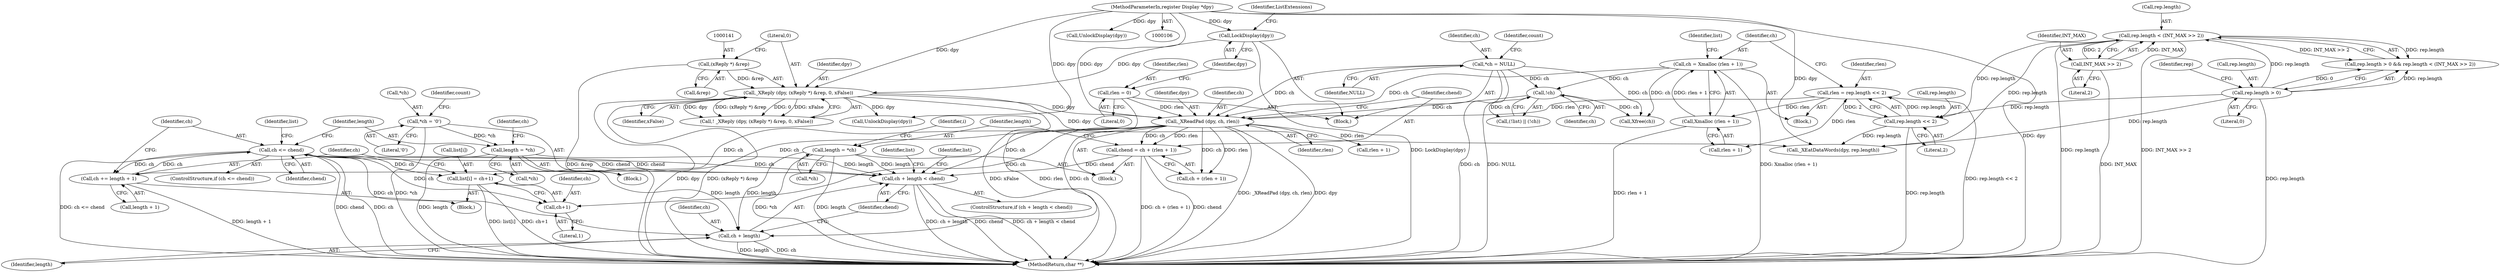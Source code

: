 digraph "1_libx11_b469da1430cdcee06e31c6251b83aede072a1ff0_1@pointer" {
"1000266" [label="(Call,ch <= chend)"];
"1000260" [label="(Call,ch += length + 1)"];
"1000266" [label="(Call,ch <= chend)"];
"1000247" [label="(Call,ch + length < chend)"];
"1000219" [label="(Call,_XReadPad (dpy, ch, rlen))"];
"1000138" [label="(Call,_XReply (dpy, (xReply *) &rep, 0, xFalse))"];
"1000131" [label="(Call,LockDisplay(dpy))"];
"1000107" [label="(MethodParameterIn,register Display *dpy)"];
"1000140" [label="(Call,(xReply *) &rep)"];
"1000116" [label="(Call,*ch = NULL)"];
"1000200" [label="(Call,!ch)"];
"1000190" [label="(Call,ch = Xmalloc (rlen + 1))"];
"1000192" [label="(Call,Xmalloc (rlen + 1))"];
"1000183" [label="(Call,rlen = rep.length << 2)"];
"1000185" [label="(Call,rep.length << 2)"];
"1000175" [label="(Call,rep.length < (INT_MAX >> 2))"];
"1000170" [label="(Call,rep.length > 0)"];
"1000179" [label="(Call,INT_MAX >> 2)"];
"1000128" [label="(Call,rlen = 0)"];
"1000230" [label="(Call,length = *ch)"];
"1000270" [label="(Call,length = *ch)"];
"1000274" [label="(Call,*ch = '\0')"];
"1000223" [label="(Call,chend = ch + (rlen + 1))"];
"1000248" [label="(Call,ch + length)"];
"1000253" [label="(Call,list[i] = ch+1)"];
"1000257" [label="(Call,ch+1)"];
"1000231" [label="(Identifier,length)"];
"1000200" [label="(Call,!ch)"];
"1000180" [label="(Identifier,INT_MAX)"];
"1000171" [label="(Call,rep.length)"];
"1000232" [label="(Call,*ch)"];
"1000177" [label="(Identifier,rep)"];
"1000191" [label="(Identifier,ch)"];
"1000262" [label="(Call,length + 1)"];
"1000134" [label="(Identifier,ListExtensions)"];
"1000257" [label="(Call,ch+1)"];
"1000290" [label="(Identifier,list)"];
"1000265" [label="(ControlStructure,if (ch <= chend))"];
"1000270" [label="(Call,length = *ch)"];
"1000253" [label="(Call,list[i] = ch+1)"];
"1000224" [label="(Identifier,chend)"];
"1000147" [label="(Call,UnlockDisplay(dpy))"];
"1000269" [label="(Block,)"];
"1000219" [label="(Call,_XReadPad (dpy, ch, rlen))"];
"1000247" [label="(Call,ch + length < chend)"];
"1000117" [label="(Identifier,ch)"];
"1000220" [label="(Identifier,dpy)"];
"1000140" [label="(Call,(xReply *) &rep)"];
"1000137" [label="(Call,! _XReply (dpy, (xReply *) &rep, 0, xFalse))"];
"1000284" [label="(Identifier,list)"];
"1000212" [label="(Call,UnlockDisplay(dpy))"];
"1000274" [label="(Call,*ch = '\0')"];
"1000130" [label="(Literal,0)"];
"1000109" [label="(Block,)"];
"1000279" [label="(Identifier,count)"];
"1000222" [label="(Identifier,rlen)"];
"1000116" [label="(Call,*ch = NULL)"];
"1000185" [label="(Call,rep.length << 2)"];
"1000227" [label="(Call,rlen + 1)"];
"1000181" [label="(Literal,2)"];
"1000170" [label="(Call,rep.length > 0)"];
"1000246" [label="(ControlStructure,if (ch + length < chend))"];
"1000255" [label="(Identifier,list)"];
"1000249" [label="(Identifier,ch)"];
"1000201" [label="(Identifier,ch)"];
"1000129" [label="(Identifier,rlen)"];
"1000192" [label="(Call,Xmalloc (rlen + 1))"];
"1000139" [label="(Identifier,dpy)"];
"1000128" [label="(Call,rlen = 0)"];
"1000276" [label="(Identifier,ch)"];
"1000190" [label="(Call,ch = Xmalloc (rlen + 1))"];
"1000261" [label="(Identifier,ch)"];
"1000122" [label="(Identifier,count)"];
"1000182" [label="(Block,)"];
"1000184" [label="(Identifier,rlen)"];
"1000107" [label="(MethodParameterIn,register Display *dpy)"];
"1000225" [label="(Call,ch + (rlen + 1))"];
"1000183" [label="(Call,rlen = rep.length << 2)"];
"1000223" [label="(Call,chend = ch + (rlen + 1))"];
"1000266" [label="(Call,ch <= chend)"];
"1000259" [label="(Literal,1)"];
"1000138" [label="(Call,_XReply (dpy, (xReply *) &rep, 0, xFalse))"];
"1000169" [label="(Call,rep.length > 0 && rep.length < (INT_MAX >> 2))"];
"1000258" [label="(Identifier,ch)"];
"1000186" [label="(Call,rep.length)"];
"1000131" [label="(Call,LockDisplay(dpy))"];
"1000236" [label="(Identifier,i)"];
"1000207" [label="(Call,_XEatDataWords(dpy, rep.length))"];
"1000260" [label="(Call,ch += length + 1)"];
"1000197" [label="(Call,(!list) || (!ch))"];
"1000250" [label="(Identifier,length)"];
"1000199" [label="(Identifier,list)"];
"1000267" [label="(Identifier,ch)"];
"1000277" [label="(Literal,'\0')"];
"1000252" [label="(Block,)"];
"1000230" [label="(Call,length = *ch)"];
"1000205" [label="(Call,Xfree(ch))"];
"1000271" [label="(Identifier,length)"];
"1000145" [label="(Identifier,xFalse)"];
"1000176" [label="(Call,rep.length)"];
"1000179" [label="(Call,INT_MAX >> 2)"];
"1000158" [label="(Block,)"];
"1000189" [label="(Literal,2)"];
"1000254" [label="(Call,list[i])"];
"1000174" [label="(Literal,0)"];
"1000221" [label="(Identifier,ch)"];
"1000272" [label="(Call,*ch)"];
"1000175" [label="(Call,rep.length < (INT_MAX >> 2))"];
"1000142" [label="(Call,&rep)"];
"1000248" [label="(Call,ch + length)"];
"1000193" [label="(Call,rlen + 1)"];
"1000293" [label="(MethodReturn,char **)"];
"1000268" [label="(Identifier,chend)"];
"1000275" [label="(Call,*ch)"];
"1000251" [label="(Identifier,chend)"];
"1000144" [label="(Literal,0)"];
"1000118" [label="(Identifier,NULL)"];
"1000132" [label="(Identifier,dpy)"];
"1000266" -> "1000265"  [label="AST: "];
"1000266" -> "1000268"  [label="CFG: "];
"1000267" -> "1000266"  [label="AST: "];
"1000268" -> "1000266"  [label="AST: "];
"1000271" -> "1000266"  [label="CFG: "];
"1000284" -> "1000266"  [label="CFG: "];
"1000266" -> "1000293"  [label="DDG: chend"];
"1000266" -> "1000293"  [label="DDG: ch"];
"1000266" -> "1000293"  [label="DDG: ch <= chend"];
"1000266" -> "1000247"  [label="DDG: ch"];
"1000266" -> "1000247"  [label="DDG: chend"];
"1000266" -> "1000248"  [label="DDG: ch"];
"1000266" -> "1000253"  [label="DDG: ch"];
"1000266" -> "1000257"  [label="DDG: ch"];
"1000266" -> "1000260"  [label="DDG: ch"];
"1000260" -> "1000266"  [label="DDG: ch"];
"1000247" -> "1000266"  [label="DDG: chend"];
"1000260" -> "1000252"  [label="AST: "];
"1000260" -> "1000262"  [label="CFG: "];
"1000261" -> "1000260"  [label="AST: "];
"1000262" -> "1000260"  [label="AST: "];
"1000267" -> "1000260"  [label="CFG: "];
"1000260" -> "1000293"  [label="DDG: length + 1"];
"1000219" -> "1000260"  [label="DDG: ch"];
"1000247" -> "1000246"  [label="AST: "];
"1000247" -> "1000251"  [label="CFG: "];
"1000248" -> "1000247"  [label="AST: "];
"1000251" -> "1000247"  [label="AST: "];
"1000255" -> "1000247"  [label="CFG: "];
"1000290" -> "1000247"  [label="CFG: "];
"1000247" -> "1000293"  [label="DDG: ch + length"];
"1000247" -> "1000293"  [label="DDG: chend"];
"1000247" -> "1000293"  [label="DDG: ch + length < chend"];
"1000219" -> "1000247"  [label="DDG: ch"];
"1000230" -> "1000247"  [label="DDG: length"];
"1000270" -> "1000247"  [label="DDG: length"];
"1000223" -> "1000247"  [label="DDG: chend"];
"1000219" -> "1000158"  [label="AST: "];
"1000219" -> "1000222"  [label="CFG: "];
"1000220" -> "1000219"  [label="AST: "];
"1000221" -> "1000219"  [label="AST: "];
"1000222" -> "1000219"  [label="AST: "];
"1000224" -> "1000219"  [label="CFG: "];
"1000219" -> "1000293"  [label="DDG: _XReadPad (dpy, ch, rlen)"];
"1000219" -> "1000293"  [label="DDG: dpy"];
"1000138" -> "1000219"  [label="DDG: dpy"];
"1000107" -> "1000219"  [label="DDG: dpy"];
"1000116" -> "1000219"  [label="DDG: ch"];
"1000200" -> "1000219"  [label="DDG: ch"];
"1000190" -> "1000219"  [label="DDG: ch"];
"1000128" -> "1000219"  [label="DDG: rlen"];
"1000183" -> "1000219"  [label="DDG: rlen"];
"1000219" -> "1000223"  [label="DDG: ch"];
"1000219" -> "1000223"  [label="DDG: rlen"];
"1000219" -> "1000225"  [label="DDG: ch"];
"1000219" -> "1000225"  [label="DDG: rlen"];
"1000219" -> "1000227"  [label="DDG: rlen"];
"1000219" -> "1000248"  [label="DDG: ch"];
"1000219" -> "1000253"  [label="DDG: ch"];
"1000219" -> "1000257"  [label="DDG: ch"];
"1000138" -> "1000137"  [label="AST: "];
"1000138" -> "1000145"  [label="CFG: "];
"1000139" -> "1000138"  [label="AST: "];
"1000140" -> "1000138"  [label="AST: "];
"1000144" -> "1000138"  [label="AST: "];
"1000145" -> "1000138"  [label="AST: "];
"1000137" -> "1000138"  [label="CFG: "];
"1000138" -> "1000293"  [label="DDG: dpy"];
"1000138" -> "1000293"  [label="DDG: (xReply *) &rep"];
"1000138" -> "1000293"  [label="DDG: xFalse"];
"1000138" -> "1000137"  [label="DDG: dpy"];
"1000138" -> "1000137"  [label="DDG: (xReply *) &rep"];
"1000138" -> "1000137"  [label="DDG: 0"];
"1000138" -> "1000137"  [label="DDG: xFalse"];
"1000131" -> "1000138"  [label="DDG: dpy"];
"1000107" -> "1000138"  [label="DDG: dpy"];
"1000140" -> "1000138"  [label="DDG: &rep"];
"1000138" -> "1000147"  [label="DDG: dpy"];
"1000138" -> "1000207"  [label="DDG: dpy"];
"1000131" -> "1000109"  [label="AST: "];
"1000131" -> "1000132"  [label="CFG: "];
"1000132" -> "1000131"  [label="AST: "];
"1000134" -> "1000131"  [label="CFG: "];
"1000131" -> "1000293"  [label="DDG: LockDisplay(dpy)"];
"1000107" -> "1000131"  [label="DDG: dpy"];
"1000107" -> "1000106"  [label="AST: "];
"1000107" -> "1000293"  [label="DDG: dpy"];
"1000107" -> "1000147"  [label="DDG: dpy"];
"1000107" -> "1000207"  [label="DDG: dpy"];
"1000107" -> "1000212"  [label="DDG: dpy"];
"1000140" -> "1000142"  [label="CFG: "];
"1000141" -> "1000140"  [label="AST: "];
"1000142" -> "1000140"  [label="AST: "];
"1000144" -> "1000140"  [label="CFG: "];
"1000140" -> "1000293"  [label="DDG: &rep"];
"1000116" -> "1000109"  [label="AST: "];
"1000116" -> "1000118"  [label="CFG: "];
"1000117" -> "1000116"  [label="AST: "];
"1000118" -> "1000116"  [label="AST: "];
"1000122" -> "1000116"  [label="CFG: "];
"1000116" -> "1000293"  [label="DDG: ch"];
"1000116" -> "1000293"  [label="DDG: NULL"];
"1000116" -> "1000200"  [label="DDG: ch"];
"1000116" -> "1000205"  [label="DDG: ch"];
"1000200" -> "1000197"  [label="AST: "];
"1000200" -> "1000201"  [label="CFG: "];
"1000201" -> "1000200"  [label="AST: "];
"1000197" -> "1000200"  [label="CFG: "];
"1000200" -> "1000197"  [label="DDG: ch"];
"1000190" -> "1000200"  [label="DDG: ch"];
"1000200" -> "1000205"  [label="DDG: ch"];
"1000190" -> "1000182"  [label="AST: "];
"1000190" -> "1000192"  [label="CFG: "];
"1000191" -> "1000190"  [label="AST: "];
"1000192" -> "1000190"  [label="AST: "];
"1000199" -> "1000190"  [label="CFG: "];
"1000190" -> "1000293"  [label="DDG: Xmalloc (rlen + 1)"];
"1000192" -> "1000190"  [label="DDG: rlen + 1"];
"1000190" -> "1000205"  [label="DDG: ch"];
"1000192" -> "1000193"  [label="CFG: "];
"1000193" -> "1000192"  [label="AST: "];
"1000192" -> "1000293"  [label="DDG: rlen + 1"];
"1000183" -> "1000192"  [label="DDG: rlen"];
"1000183" -> "1000182"  [label="AST: "];
"1000183" -> "1000185"  [label="CFG: "];
"1000184" -> "1000183"  [label="AST: "];
"1000185" -> "1000183"  [label="AST: "];
"1000191" -> "1000183"  [label="CFG: "];
"1000183" -> "1000293"  [label="DDG: rep.length << 2"];
"1000185" -> "1000183"  [label="DDG: rep.length"];
"1000185" -> "1000183"  [label="DDG: 2"];
"1000183" -> "1000193"  [label="DDG: rlen"];
"1000185" -> "1000189"  [label="CFG: "];
"1000186" -> "1000185"  [label="AST: "];
"1000189" -> "1000185"  [label="AST: "];
"1000185" -> "1000293"  [label="DDG: rep.length"];
"1000175" -> "1000185"  [label="DDG: rep.length"];
"1000170" -> "1000185"  [label="DDG: rep.length"];
"1000185" -> "1000207"  [label="DDG: rep.length"];
"1000175" -> "1000169"  [label="AST: "];
"1000175" -> "1000179"  [label="CFG: "];
"1000176" -> "1000175"  [label="AST: "];
"1000179" -> "1000175"  [label="AST: "];
"1000169" -> "1000175"  [label="CFG: "];
"1000175" -> "1000293"  [label="DDG: INT_MAX >> 2"];
"1000175" -> "1000293"  [label="DDG: rep.length"];
"1000175" -> "1000169"  [label="DDG: rep.length"];
"1000175" -> "1000169"  [label="DDG: INT_MAX >> 2"];
"1000170" -> "1000175"  [label="DDG: rep.length"];
"1000179" -> "1000175"  [label="DDG: INT_MAX"];
"1000179" -> "1000175"  [label="DDG: 2"];
"1000175" -> "1000207"  [label="DDG: rep.length"];
"1000170" -> "1000169"  [label="AST: "];
"1000170" -> "1000174"  [label="CFG: "];
"1000171" -> "1000170"  [label="AST: "];
"1000174" -> "1000170"  [label="AST: "];
"1000177" -> "1000170"  [label="CFG: "];
"1000169" -> "1000170"  [label="CFG: "];
"1000170" -> "1000293"  [label="DDG: rep.length"];
"1000170" -> "1000169"  [label="DDG: rep.length"];
"1000170" -> "1000169"  [label="DDG: 0"];
"1000170" -> "1000207"  [label="DDG: rep.length"];
"1000179" -> "1000181"  [label="CFG: "];
"1000180" -> "1000179"  [label="AST: "];
"1000181" -> "1000179"  [label="AST: "];
"1000179" -> "1000293"  [label="DDG: INT_MAX"];
"1000128" -> "1000109"  [label="AST: "];
"1000128" -> "1000130"  [label="CFG: "];
"1000129" -> "1000128"  [label="AST: "];
"1000130" -> "1000128"  [label="AST: "];
"1000132" -> "1000128"  [label="CFG: "];
"1000128" -> "1000293"  [label="DDG: rlen"];
"1000230" -> "1000158"  [label="AST: "];
"1000230" -> "1000232"  [label="CFG: "];
"1000231" -> "1000230"  [label="AST: "];
"1000232" -> "1000230"  [label="AST: "];
"1000236" -> "1000230"  [label="CFG: "];
"1000230" -> "1000293"  [label="DDG: length"];
"1000230" -> "1000293"  [label="DDG: *ch"];
"1000230" -> "1000248"  [label="DDG: length"];
"1000270" -> "1000269"  [label="AST: "];
"1000270" -> "1000272"  [label="CFG: "];
"1000271" -> "1000270"  [label="AST: "];
"1000272" -> "1000270"  [label="AST: "];
"1000276" -> "1000270"  [label="CFG: "];
"1000270" -> "1000293"  [label="DDG: length"];
"1000270" -> "1000248"  [label="DDG: length"];
"1000274" -> "1000270"  [label="DDG: *ch"];
"1000274" -> "1000269"  [label="AST: "];
"1000274" -> "1000277"  [label="CFG: "];
"1000275" -> "1000274"  [label="AST: "];
"1000277" -> "1000274"  [label="AST: "];
"1000279" -> "1000274"  [label="CFG: "];
"1000274" -> "1000293"  [label="DDG: *ch"];
"1000223" -> "1000158"  [label="AST: "];
"1000223" -> "1000225"  [label="CFG: "];
"1000224" -> "1000223"  [label="AST: "];
"1000225" -> "1000223"  [label="AST: "];
"1000231" -> "1000223"  [label="CFG: "];
"1000223" -> "1000293"  [label="DDG: ch + (rlen + 1)"];
"1000223" -> "1000293"  [label="DDG: chend"];
"1000248" -> "1000250"  [label="CFG: "];
"1000249" -> "1000248"  [label="AST: "];
"1000250" -> "1000248"  [label="AST: "];
"1000251" -> "1000248"  [label="CFG: "];
"1000248" -> "1000293"  [label="DDG: length"];
"1000248" -> "1000293"  [label="DDG: ch"];
"1000253" -> "1000252"  [label="AST: "];
"1000253" -> "1000257"  [label="CFG: "];
"1000254" -> "1000253"  [label="AST: "];
"1000257" -> "1000253"  [label="AST: "];
"1000261" -> "1000253"  [label="CFG: "];
"1000253" -> "1000293"  [label="DDG: list[i]"];
"1000253" -> "1000293"  [label="DDG: ch+1"];
"1000257" -> "1000259"  [label="CFG: "];
"1000258" -> "1000257"  [label="AST: "];
"1000259" -> "1000257"  [label="AST: "];
}
